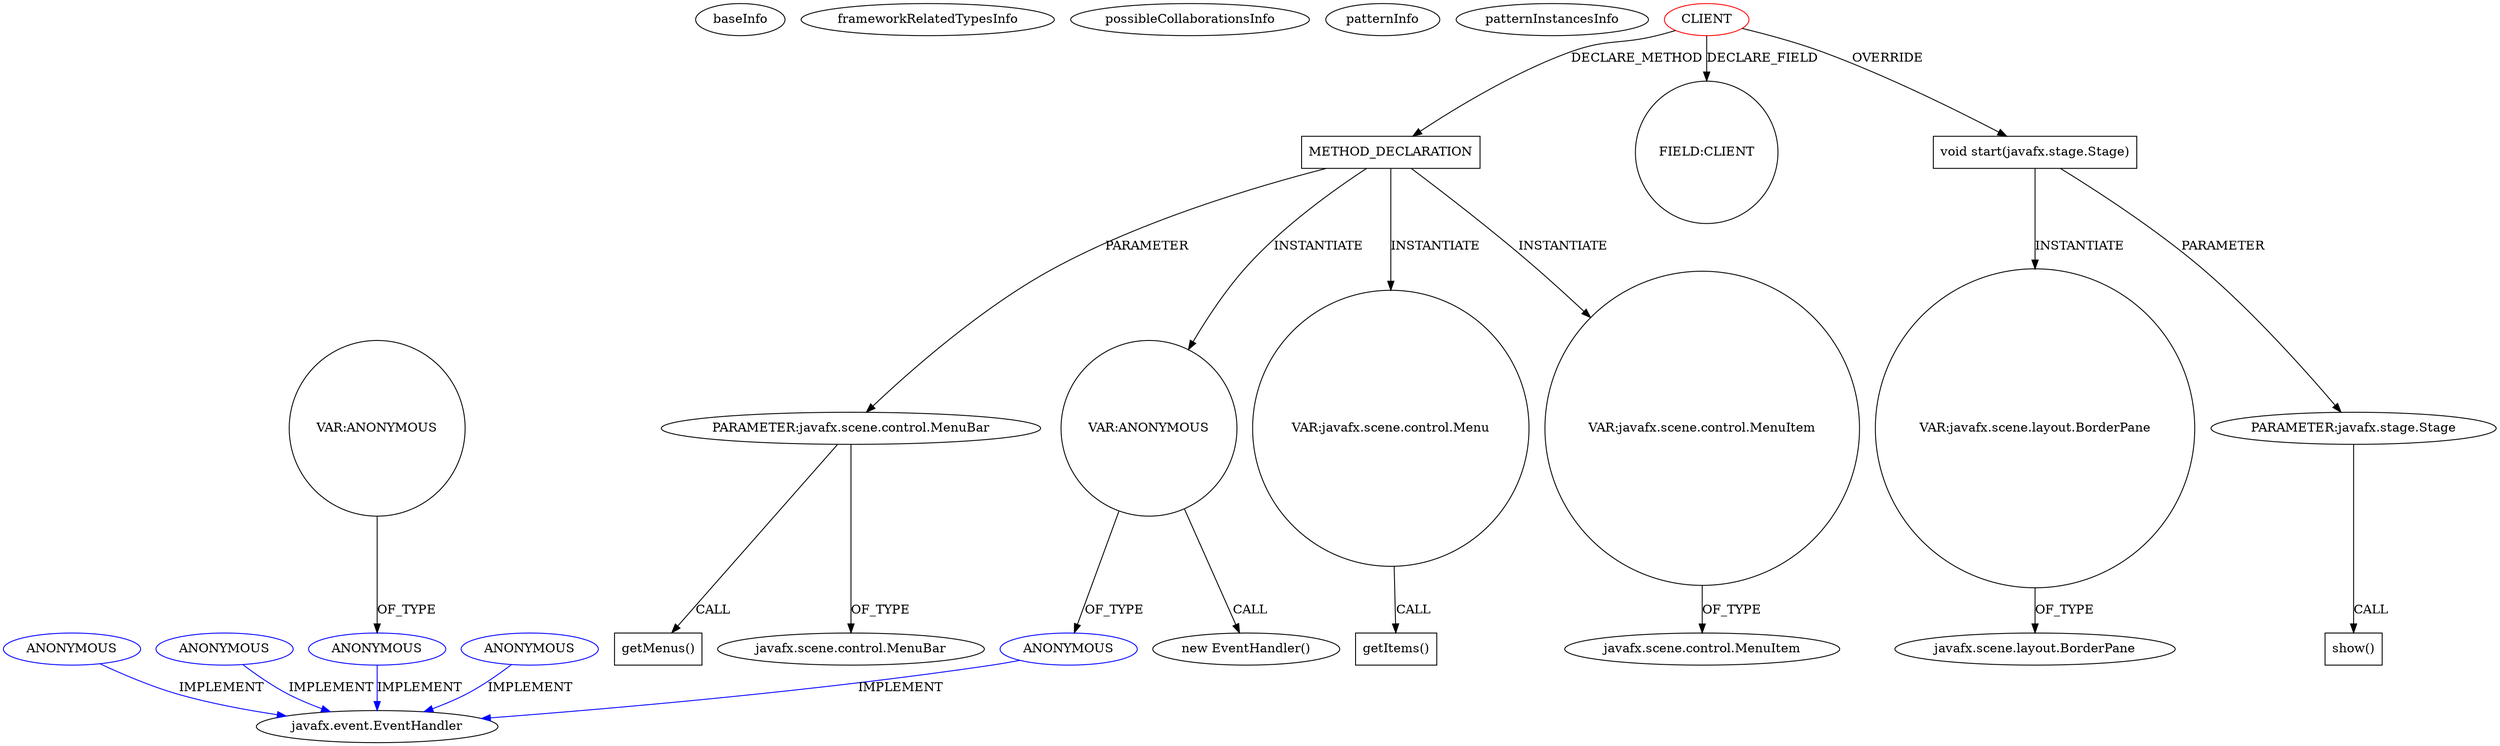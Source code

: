 digraph {
baseInfo[graphId=4196,category="pattern",isAnonymous=false,possibleRelation=false]
frameworkRelatedTypesInfo[]
possibleCollaborationsInfo[]
patternInfo[frequency=2.0,patternRootClient=0]
patternInstancesInfo[0="kenyjm-LifeGame~/kenyjm-LifeGame/LifeGame-master/LifeGame/src/lifegame/application/LifeGame.java~LifeGame~3436",1="indysvision-EatWorldEditor~/indysvision-EatWorldEditor/EatWorldEditor-master/src/com/indyvision/eatworld/editor/Main.java~Main~3178"]
291[label="PARAMETER:javafx.scene.control.MenuBar",vertexType="PARAMETER_DECLARATION",isFrameworkType=false]
361[label="getMenus()",vertexType="INSIDE_CALL",isFrameworkType=false,shape=box]
290[label="METHOD_DECLARATION",vertexType="CLIENT_METHOD_DECLARATION",isFrameworkType=false,shape=box]
0[label="CLIENT",vertexType="ROOT_CLIENT_CLASS_DECLARATION",isFrameworkType=false,color=red]
320[label="VAR:ANONYMOUS",vertexType="VARIABLE_EXPRESION",isFrameworkType=false,shape=circle]
321[label="ANONYMOUS",vertexType="REFERENCE_ANONYMOUS_DECLARATION",isFrameworkType=false,color=blue]
319[label="new EventHandler()",vertexType="CONSTRUCTOR_CALL",isFrameworkType=false]
2[label="FIELD:CLIENT",vertexType="FIELD_DECLARATION",isFrameworkType=false,shape=circle]
341[label="VAR:javafx.scene.control.Menu",vertexType="VARIABLE_EXPRESION",isFrameworkType=false,shape=circle]
353[label="getItems()",vertexType="INSIDE_CALL",isFrameworkType=false,shape=box]
23[label="void start(javafx.stage.Stage)",vertexType="OVERRIDING_METHOD_DECLARATION",isFrameworkType=false,shape=box]
104[label="VAR:javafx.scene.layout.BorderPane",vertexType="VARIABLE_EXPRESION",isFrameworkType=false,shape=circle]
24[label="PARAMETER:javafx.stage.Stage",vertexType="PARAMETER_DECLARATION",isFrameworkType=false]
121[label="show()",vertexType="INSIDE_CALL",isFrameworkType=false,shape=box]
53[label="javafx.scene.control.MenuBar",vertexType="FRAMEWORK_CLASS_TYPE",isFrameworkType=false]
4[label="javafx.event.EventHandler",vertexType="FRAMEWORK_INTERFACE_TYPE",isFrameworkType=false]
248[label="ANONYMOUS",vertexType="REFERENCE_ANONYMOUS_DECLARATION",isFrameworkType=false,color=blue]
227[label="ANONYMOUS",vertexType="REFERENCE_ANONYMOUS_DECLARATION",isFrameworkType=false,color=blue]
185[label="ANONYMOUS",vertexType="REFERENCE_ANONYMOUS_DECLARATION",isFrameworkType=false,color=blue]
312[label="ANONYMOUS",vertexType="REFERENCE_ANONYMOUS_DECLARATION",isFrameworkType=false,color=blue]
17[label="javafx.scene.layout.BorderPane",vertexType="FRAMEWORK_CLASS_TYPE",isFrameworkType=false]
315[label="VAR:javafx.scene.control.MenuItem",vertexType="VARIABLE_EXPRESION",isFrameworkType=false,shape=circle]
298[label="javafx.scene.control.MenuItem",vertexType="FRAMEWORK_CLASS_TYPE",isFrameworkType=false]
184[label="VAR:ANONYMOUS",vertexType="VARIABLE_EXPRESION",isFrameworkType=false,shape=circle]
315->298[label="OF_TYPE"]
291->361[label="CALL"]
321->4[label="IMPLEMENT",color=blue]
0->290[label="DECLARE_METHOD"]
320->319[label="CALL"]
248->4[label="IMPLEMENT",color=blue]
291->53[label="OF_TYPE"]
312->4[label="IMPLEMENT",color=blue]
290->291[label="PARAMETER"]
290->320[label="INSTANTIATE"]
0->23[label="OVERRIDE"]
104->17[label="OF_TYPE"]
320->321[label="OF_TYPE"]
185->4[label="IMPLEMENT",color=blue]
184->185[label="OF_TYPE"]
290->315[label="INSTANTIATE"]
24->121[label="CALL"]
0->2[label="DECLARE_FIELD"]
341->353[label="CALL"]
290->341[label="INSTANTIATE"]
227->4[label="IMPLEMENT",color=blue]
23->104[label="INSTANTIATE"]
23->24[label="PARAMETER"]
}
